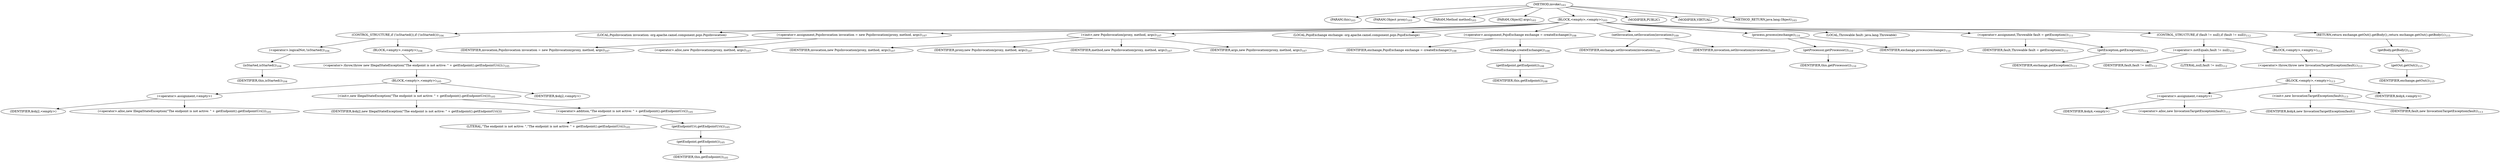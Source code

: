 digraph "invoke" {  
"248" [label = <(METHOD,invoke)<SUB>103</SUB>> ]
"20" [label = <(PARAM,this)<SUB>103</SUB>> ]
"249" [label = <(PARAM,Object proxy)<SUB>103</SUB>> ]
"250" [label = <(PARAM,Method method)<SUB>103</SUB>> ]
"251" [label = <(PARAM,Object[] args)<SUB>103</SUB>> ]
"252" [label = <(BLOCK,&lt;empty&gt;,&lt;empty&gt;)<SUB>103</SUB>> ]
"253" [label = <(CONTROL_STRUCTURE,if (!isStarted()),if (!isStarted()))<SUB>104</SUB>> ]
"254" [label = <(&lt;operator&gt;.logicalNot,!isStarted())<SUB>104</SUB>> ]
"255" [label = <(isStarted,isStarted())<SUB>104</SUB>> ]
"19" [label = <(IDENTIFIER,this,isStarted())<SUB>104</SUB>> ]
"256" [label = <(BLOCK,&lt;empty&gt;,&lt;empty&gt;)<SUB>104</SUB>> ]
"257" [label = <(&lt;operator&gt;.throw,throw new IllegalStateException(&quot;The endpoint is not active: &quot; + getEndpoint().getEndpointUri());)<SUB>105</SUB>> ]
"258" [label = <(BLOCK,&lt;empty&gt;,&lt;empty&gt;)<SUB>105</SUB>> ]
"259" [label = <(&lt;operator&gt;.assignment,&lt;empty&gt;)> ]
"260" [label = <(IDENTIFIER,$obj2,&lt;empty&gt;)> ]
"261" [label = <(&lt;operator&gt;.alloc,new IllegalStateException(&quot;The endpoint is not active: &quot; + getEndpoint().getEndpointUri()))<SUB>105</SUB>> ]
"262" [label = <(&lt;init&gt;,new IllegalStateException(&quot;The endpoint is not active: &quot; + getEndpoint().getEndpointUri()))<SUB>105</SUB>> ]
"263" [label = <(IDENTIFIER,$obj2,new IllegalStateException(&quot;The endpoint is not active: &quot; + getEndpoint().getEndpointUri()))> ]
"264" [label = <(&lt;operator&gt;.addition,&quot;The endpoint is not active: &quot; + getEndpoint().getEndpointUri())<SUB>105</SUB>> ]
"265" [label = <(LITERAL,&quot;The endpoint is not active: &quot;,&quot;The endpoint is not active: &quot; + getEndpoint().getEndpointUri())<SUB>105</SUB>> ]
"266" [label = <(getEndpointUri,getEndpointUri())<SUB>105</SUB>> ]
"267" [label = <(getEndpoint,getEndpoint())<SUB>105</SUB>> ]
"21" [label = <(IDENTIFIER,this,getEndpoint())<SUB>105</SUB>> ]
"268" [label = <(IDENTIFIER,$obj2,&lt;empty&gt;)> ]
"23" [label = <(LOCAL,PojoInvocation invocation: org.apache.camel.component.pojo.PojoInvocation)> ]
"269" [label = <(&lt;operator&gt;.assignment,PojoInvocation invocation = new PojoInvocation(proxy, method, args))<SUB>107</SUB>> ]
"270" [label = <(IDENTIFIER,invocation,PojoInvocation invocation = new PojoInvocation(proxy, method, args))<SUB>107</SUB>> ]
"271" [label = <(&lt;operator&gt;.alloc,new PojoInvocation(proxy, method, args))<SUB>107</SUB>> ]
"272" [label = <(&lt;init&gt;,new PojoInvocation(proxy, method, args))<SUB>107</SUB>> ]
"22" [label = <(IDENTIFIER,invocation,new PojoInvocation(proxy, method, args))<SUB>107</SUB>> ]
"273" [label = <(IDENTIFIER,proxy,new PojoInvocation(proxy, method, args))<SUB>107</SUB>> ]
"274" [label = <(IDENTIFIER,method,new PojoInvocation(proxy, method, args))<SUB>107</SUB>> ]
"275" [label = <(IDENTIFIER,args,new PojoInvocation(proxy, method, args))<SUB>107</SUB>> ]
"276" [label = <(LOCAL,PojoExchange exchange: org.apache.camel.component.pojo.PojoExchange)> ]
"277" [label = <(&lt;operator&gt;.assignment,PojoExchange exchange = createExchange())<SUB>108</SUB>> ]
"278" [label = <(IDENTIFIER,exchange,PojoExchange exchange = createExchange())<SUB>108</SUB>> ]
"279" [label = <(createExchange,createExchange())<SUB>108</SUB>> ]
"280" [label = <(getEndpoint,getEndpoint())<SUB>108</SUB>> ]
"24" [label = <(IDENTIFIER,this,getEndpoint())<SUB>108</SUB>> ]
"281" [label = <(setInvocation,setInvocation(invocation))<SUB>109</SUB>> ]
"282" [label = <(IDENTIFIER,exchange,setInvocation(invocation))<SUB>109</SUB>> ]
"283" [label = <(IDENTIFIER,invocation,setInvocation(invocation))<SUB>109</SUB>> ]
"284" [label = <(process,process(exchange))<SUB>110</SUB>> ]
"285" [label = <(getProcessor,getProcessor())<SUB>110</SUB>> ]
"25" [label = <(IDENTIFIER,this,getProcessor())<SUB>110</SUB>> ]
"286" [label = <(IDENTIFIER,exchange,process(exchange))<SUB>110</SUB>> ]
"287" [label = <(LOCAL,Throwable fault: java.lang.Throwable)> ]
"288" [label = <(&lt;operator&gt;.assignment,Throwable fault = getException())<SUB>111</SUB>> ]
"289" [label = <(IDENTIFIER,fault,Throwable fault = getException())<SUB>111</SUB>> ]
"290" [label = <(getException,getException())<SUB>111</SUB>> ]
"291" [label = <(IDENTIFIER,exchange,getException())<SUB>111</SUB>> ]
"292" [label = <(CONTROL_STRUCTURE,if (fault != null),if (fault != null))<SUB>112</SUB>> ]
"293" [label = <(&lt;operator&gt;.notEquals,fault != null)<SUB>112</SUB>> ]
"294" [label = <(IDENTIFIER,fault,fault != null)<SUB>112</SUB>> ]
"295" [label = <(LITERAL,null,fault != null)<SUB>112</SUB>> ]
"296" [label = <(BLOCK,&lt;empty&gt;,&lt;empty&gt;)<SUB>112</SUB>> ]
"297" [label = <(&lt;operator&gt;.throw,throw new InvocationTargetException(fault);)<SUB>113</SUB>> ]
"298" [label = <(BLOCK,&lt;empty&gt;,&lt;empty&gt;)<SUB>113</SUB>> ]
"299" [label = <(&lt;operator&gt;.assignment,&lt;empty&gt;)> ]
"300" [label = <(IDENTIFIER,$obj4,&lt;empty&gt;)> ]
"301" [label = <(&lt;operator&gt;.alloc,new InvocationTargetException(fault))<SUB>113</SUB>> ]
"302" [label = <(&lt;init&gt;,new InvocationTargetException(fault))<SUB>113</SUB>> ]
"303" [label = <(IDENTIFIER,$obj4,new InvocationTargetException(fault))> ]
"304" [label = <(IDENTIFIER,fault,new InvocationTargetException(fault))<SUB>113</SUB>> ]
"305" [label = <(IDENTIFIER,$obj4,&lt;empty&gt;)> ]
"306" [label = <(RETURN,return exchange.getOut().getBody();,return exchange.getOut().getBody();)<SUB>115</SUB>> ]
"307" [label = <(getBody,getBody())<SUB>115</SUB>> ]
"308" [label = <(getOut,getOut())<SUB>115</SUB>> ]
"309" [label = <(IDENTIFIER,exchange,getOut())<SUB>115</SUB>> ]
"310" [label = <(MODIFIER,PUBLIC)> ]
"311" [label = <(MODIFIER,VIRTUAL)> ]
"312" [label = <(METHOD_RETURN,java.lang.Object)<SUB>103</SUB>> ]
  "248" -> "20" 
  "248" -> "249" 
  "248" -> "250" 
  "248" -> "251" 
  "248" -> "252" 
  "248" -> "310" 
  "248" -> "311" 
  "248" -> "312" 
  "252" -> "253" 
  "252" -> "23" 
  "252" -> "269" 
  "252" -> "272" 
  "252" -> "276" 
  "252" -> "277" 
  "252" -> "281" 
  "252" -> "284" 
  "252" -> "287" 
  "252" -> "288" 
  "252" -> "292" 
  "252" -> "306" 
  "253" -> "254" 
  "253" -> "256" 
  "254" -> "255" 
  "255" -> "19" 
  "256" -> "257" 
  "257" -> "258" 
  "258" -> "259" 
  "258" -> "262" 
  "258" -> "268" 
  "259" -> "260" 
  "259" -> "261" 
  "262" -> "263" 
  "262" -> "264" 
  "264" -> "265" 
  "264" -> "266" 
  "266" -> "267" 
  "267" -> "21" 
  "269" -> "270" 
  "269" -> "271" 
  "272" -> "22" 
  "272" -> "273" 
  "272" -> "274" 
  "272" -> "275" 
  "277" -> "278" 
  "277" -> "279" 
  "279" -> "280" 
  "280" -> "24" 
  "281" -> "282" 
  "281" -> "283" 
  "284" -> "285" 
  "284" -> "286" 
  "285" -> "25" 
  "288" -> "289" 
  "288" -> "290" 
  "290" -> "291" 
  "292" -> "293" 
  "292" -> "296" 
  "293" -> "294" 
  "293" -> "295" 
  "296" -> "297" 
  "297" -> "298" 
  "298" -> "299" 
  "298" -> "302" 
  "298" -> "305" 
  "299" -> "300" 
  "299" -> "301" 
  "302" -> "303" 
  "302" -> "304" 
  "306" -> "307" 
  "307" -> "308" 
  "308" -> "309" 
}
